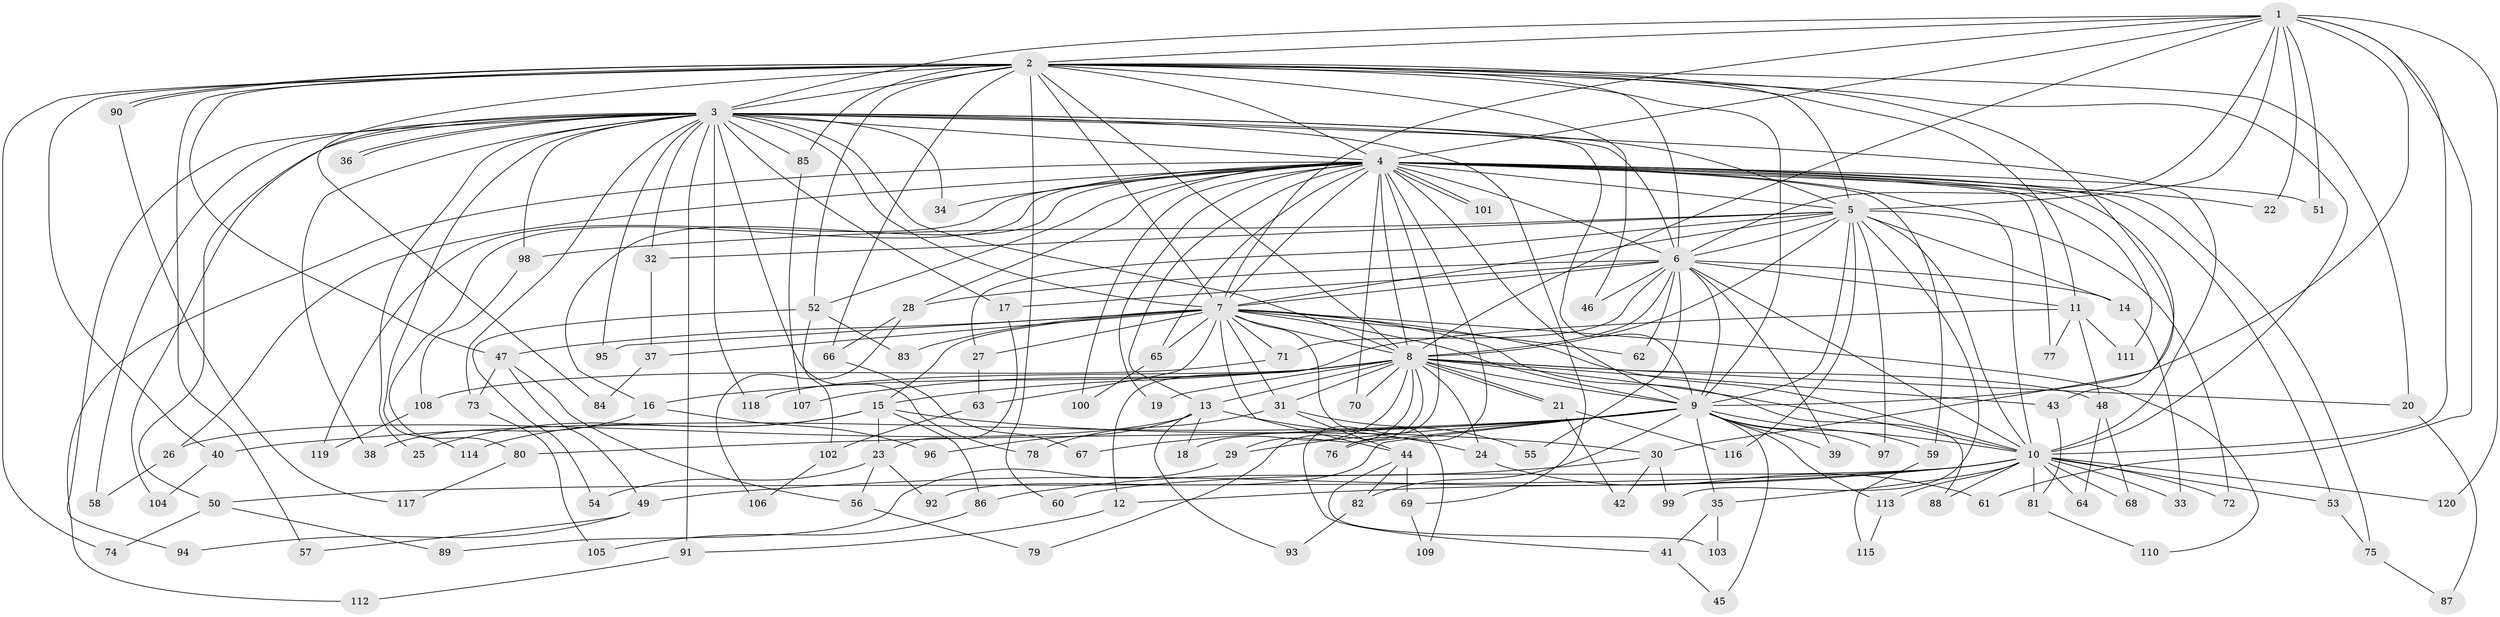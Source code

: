 // Generated by graph-tools (version 1.1) at 2025/46/03/09/25 04:46:25]
// undirected, 120 vertices, 265 edges
graph export_dot {
graph [start="1"]
  node [color=gray90,style=filled];
  1;
  2;
  3;
  4;
  5;
  6;
  7;
  8;
  9;
  10;
  11;
  12;
  13;
  14;
  15;
  16;
  17;
  18;
  19;
  20;
  21;
  22;
  23;
  24;
  25;
  26;
  27;
  28;
  29;
  30;
  31;
  32;
  33;
  34;
  35;
  36;
  37;
  38;
  39;
  40;
  41;
  42;
  43;
  44;
  45;
  46;
  47;
  48;
  49;
  50;
  51;
  52;
  53;
  54;
  55;
  56;
  57;
  58;
  59;
  60;
  61;
  62;
  63;
  64;
  65;
  66;
  67;
  68;
  69;
  70;
  71;
  72;
  73;
  74;
  75;
  76;
  77;
  78;
  79;
  80;
  81;
  82;
  83;
  84;
  85;
  86;
  87;
  88;
  89;
  90;
  91;
  92;
  93;
  94;
  95;
  96;
  97;
  98;
  99;
  100;
  101;
  102;
  103;
  104;
  105;
  106;
  107;
  108;
  109;
  110;
  111;
  112;
  113;
  114;
  115;
  116;
  117;
  118;
  119;
  120;
  1 -- 2;
  1 -- 3;
  1 -- 4;
  1 -- 5;
  1 -- 6;
  1 -- 7;
  1 -- 8;
  1 -- 9;
  1 -- 10;
  1 -- 22;
  1 -- 51;
  1 -- 61;
  1 -- 120;
  2 -- 3;
  2 -- 4;
  2 -- 5;
  2 -- 6;
  2 -- 7;
  2 -- 8;
  2 -- 9;
  2 -- 10;
  2 -- 11;
  2 -- 20;
  2 -- 30;
  2 -- 40;
  2 -- 46;
  2 -- 47;
  2 -- 52;
  2 -- 57;
  2 -- 60;
  2 -- 66;
  2 -- 74;
  2 -- 84;
  2 -- 85;
  2 -- 90;
  2 -- 90;
  3 -- 4;
  3 -- 5;
  3 -- 6;
  3 -- 7;
  3 -- 8;
  3 -- 9;
  3 -- 10;
  3 -- 17;
  3 -- 25;
  3 -- 32;
  3 -- 34;
  3 -- 36;
  3 -- 36;
  3 -- 38;
  3 -- 50;
  3 -- 58;
  3 -- 69;
  3 -- 73;
  3 -- 78;
  3 -- 85;
  3 -- 91;
  3 -- 94;
  3 -- 95;
  3 -- 98;
  3 -- 104;
  3 -- 114;
  3 -- 118;
  4 -- 5;
  4 -- 6;
  4 -- 7;
  4 -- 8;
  4 -- 9;
  4 -- 10;
  4 -- 13;
  4 -- 16;
  4 -- 19;
  4 -- 22;
  4 -- 26;
  4 -- 28;
  4 -- 34;
  4 -- 41;
  4 -- 43;
  4 -- 51;
  4 -- 52;
  4 -- 53;
  4 -- 59;
  4 -- 65;
  4 -- 70;
  4 -- 75;
  4 -- 76;
  4 -- 77;
  4 -- 80;
  4 -- 100;
  4 -- 101;
  4 -- 101;
  4 -- 111;
  4 -- 112;
  4 -- 119;
  5 -- 6;
  5 -- 7;
  5 -- 8;
  5 -- 9;
  5 -- 10;
  5 -- 14;
  5 -- 27;
  5 -- 32;
  5 -- 72;
  5 -- 97;
  5 -- 98;
  5 -- 99;
  5 -- 116;
  6 -- 7;
  6 -- 8;
  6 -- 9;
  6 -- 10;
  6 -- 11;
  6 -- 14;
  6 -- 17;
  6 -- 28;
  6 -- 39;
  6 -- 46;
  6 -- 55;
  6 -- 62;
  6 -- 71;
  7 -- 8;
  7 -- 9;
  7 -- 10;
  7 -- 15;
  7 -- 27;
  7 -- 31;
  7 -- 37;
  7 -- 44;
  7 -- 47;
  7 -- 62;
  7 -- 63;
  7 -- 65;
  7 -- 71;
  7 -- 83;
  7 -- 88;
  7 -- 95;
  7 -- 109;
  7 -- 110;
  8 -- 9;
  8 -- 10;
  8 -- 13;
  8 -- 15;
  8 -- 16;
  8 -- 18;
  8 -- 19;
  8 -- 20;
  8 -- 21;
  8 -- 21;
  8 -- 24;
  8 -- 29;
  8 -- 31;
  8 -- 43;
  8 -- 48;
  8 -- 70;
  8 -- 79;
  8 -- 107;
  8 -- 118;
  9 -- 10;
  9 -- 29;
  9 -- 35;
  9 -- 39;
  9 -- 40;
  9 -- 45;
  9 -- 59;
  9 -- 67;
  9 -- 76;
  9 -- 80;
  9 -- 82;
  9 -- 92;
  9 -- 97;
  9 -- 113;
  10 -- 12;
  10 -- 33;
  10 -- 35;
  10 -- 49;
  10 -- 50;
  10 -- 53;
  10 -- 60;
  10 -- 64;
  10 -- 68;
  10 -- 72;
  10 -- 81;
  10 -- 88;
  10 -- 113;
  10 -- 120;
  11 -- 12;
  11 -- 48;
  11 -- 77;
  11 -- 111;
  12 -- 91;
  13 -- 18;
  13 -- 24;
  13 -- 26;
  13 -- 93;
  13 -- 96;
  14 -- 33;
  15 -- 23;
  15 -- 25;
  15 -- 30;
  15 -- 86;
  15 -- 114;
  16 -- 38;
  16 -- 96;
  17 -- 23;
  20 -- 87;
  21 -- 42;
  21 -- 116;
  23 -- 54;
  23 -- 56;
  23 -- 92;
  24 -- 61;
  26 -- 58;
  27 -- 63;
  28 -- 66;
  28 -- 106;
  29 -- 89;
  30 -- 42;
  30 -- 86;
  30 -- 99;
  31 -- 44;
  31 -- 55;
  31 -- 78;
  32 -- 37;
  35 -- 41;
  35 -- 103;
  37 -- 84;
  40 -- 104;
  41 -- 45;
  43 -- 81;
  44 -- 69;
  44 -- 82;
  44 -- 103;
  47 -- 49;
  47 -- 56;
  47 -- 73;
  48 -- 64;
  48 -- 68;
  49 -- 57;
  49 -- 94;
  50 -- 74;
  50 -- 89;
  52 -- 54;
  52 -- 83;
  52 -- 102;
  53 -- 75;
  56 -- 79;
  59 -- 115;
  63 -- 102;
  65 -- 100;
  66 -- 67;
  69 -- 109;
  71 -- 108;
  73 -- 105;
  75 -- 87;
  80 -- 117;
  81 -- 110;
  82 -- 93;
  85 -- 107;
  86 -- 105;
  90 -- 117;
  91 -- 112;
  98 -- 108;
  102 -- 106;
  108 -- 119;
  113 -- 115;
}
